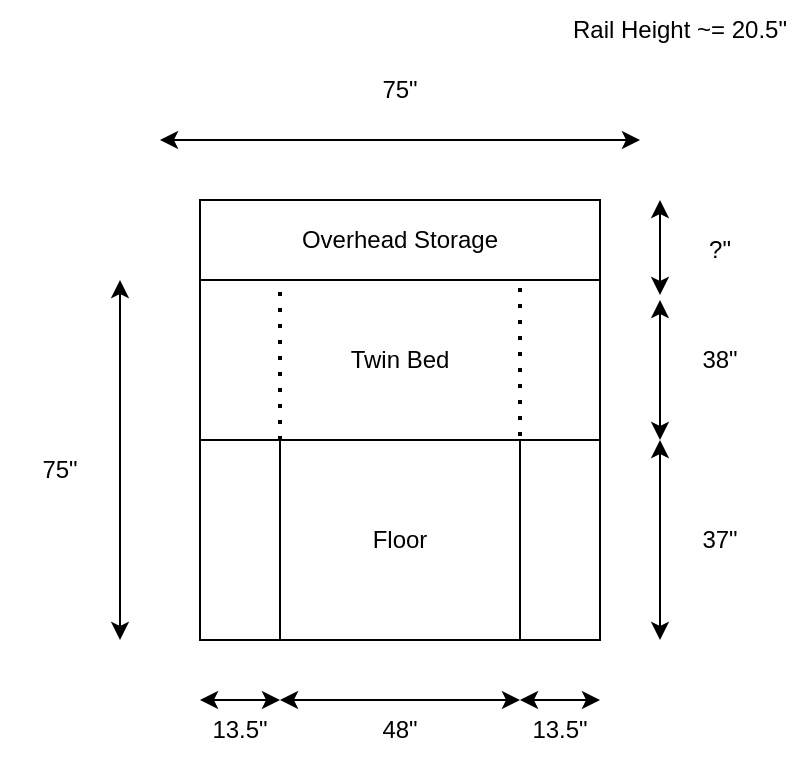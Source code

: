<mxfile version="24.7.17">
  <diagram name="Page-1" id="i5L14PQ4Lg5bCaqvjvrn">
    <mxGraphModel dx="989" dy="661" grid="1" gridSize="10" guides="1" tooltips="1" connect="1" arrows="1" fold="1" page="1" pageScale="1" pageWidth="850" pageHeight="1100" math="0" shadow="0">
      <root>
        <mxCell id="0" />
        <mxCell id="1" parent="0" />
        <mxCell id="RIEc3XqDvMyCX0XBeEIv-1" value="Floor" style="rounded=0;whiteSpace=wrap;html=1;" parent="1" vertex="1">
          <mxGeometry x="310" y="330" width="120" height="100" as="geometry" />
        </mxCell>
        <mxCell id="RIEc3XqDvMyCX0XBeEIv-2" value="" style="rounded=0;whiteSpace=wrap;html=1;" parent="1" vertex="1">
          <mxGeometry x="430" y="330" width="40" height="100" as="geometry" />
        </mxCell>
        <mxCell id="RIEc3XqDvMyCX0XBeEIv-3" value="" style="rounded=0;whiteSpace=wrap;html=1;" parent="1" vertex="1">
          <mxGeometry x="270" y="330" width="40" height="100" as="geometry" />
        </mxCell>
        <mxCell id="RIEc3XqDvMyCX0XBeEIv-5" value="Twin Bed" style="rounded=0;whiteSpace=wrap;html=1;" parent="1" vertex="1">
          <mxGeometry x="270" y="250" width="200" height="80" as="geometry" />
        </mxCell>
        <mxCell id="RIEc3XqDvMyCX0XBeEIv-6" value="" style="endArrow=classic;startArrow=classic;html=1;rounded=0;" parent="1" edge="1">
          <mxGeometry width="50" height="50" relative="1" as="geometry">
            <mxPoint x="500" y="260" as="sourcePoint" />
            <mxPoint x="500" y="330" as="targetPoint" />
          </mxGeometry>
        </mxCell>
        <mxCell id="RIEc3XqDvMyCX0XBeEIv-7" value="75&quot;" style="text;html=1;align=center;verticalAlign=middle;whiteSpace=wrap;rounded=0;" parent="1" vertex="1">
          <mxGeometry x="340" y="140" width="60" height="30" as="geometry" />
        </mxCell>
        <mxCell id="RIEc3XqDvMyCX0XBeEIv-8" value="38&quot;" style="text;html=1;align=center;verticalAlign=middle;whiteSpace=wrap;rounded=0;" parent="1" vertex="1">
          <mxGeometry x="500" y="275" width="60" height="30" as="geometry" />
        </mxCell>
        <mxCell id="RIEc3XqDvMyCX0XBeEIv-9" value="" style="endArrow=classic;startArrow=classic;html=1;rounded=0;" parent="1" edge="1">
          <mxGeometry width="50" height="50" relative="1" as="geometry">
            <mxPoint x="250" y="180" as="sourcePoint" />
            <mxPoint x="490" y="180" as="targetPoint" />
          </mxGeometry>
        </mxCell>
        <mxCell id="RIEc3XqDvMyCX0XBeEIv-10" value="" style="endArrow=classic;startArrow=classic;html=1;rounded=0;" parent="1" edge="1">
          <mxGeometry width="50" height="50" relative="1" as="geometry">
            <mxPoint x="310" y="460" as="sourcePoint" />
            <mxPoint x="430" y="460" as="targetPoint" />
          </mxGeometry>
        </mxCell>
        <mxCell id="RIEc3XqDvMyCX0XBeEIv-12" value="48&quot;" style="text;html=1;align=center;verticalAlign=middle;whiteSpace=wrap;rounded=0;" parent="1" vertex="1">
          <mxGeometry x="340" y="460" width="60" height="30" as="geometry" />
        </mxCell>
        <mxCell id="SUT7FqB4XopE_Ww1v_15-1" value="" style="endArrow=classic;startArrow=classic;html=1;rounded=0;" edge="1" parent="1">
          <mxGeometry width="50" height="50" relative="1" as="geometry">
            <mxPoint x="230" y="250" as="sourcePoint" />
            <mxPoint x="230" y="430" as="targetPoint" />
          </mxGeometry>
        </mxCell>
        <mxCell id="SUT7FqB4XopE_Ww1v_15-2" value="37&quot;" style="text;html=1;align=center;verticalAlign=middle;whiteSpace=wrap;rounded=0;" vertex="1" parent="1">
          <mxGeometry x="500" y="365" width="60" height="30" as="geometry" />
        </mxCell>
        <mxCell id="SUT7FqB4XopE_Ww1v_15-5" value="" style="endArrow=classic;startArrow=classic;html=1;rounded=0;" edge="1" parent="1">
          <mxGeometry width="50" height="50" relative="1" as="geometry">
            <mxPoint x="500" y="330" as="sourcePoint" />
            <mxPoint x="500" y="430" as="targetPoint" />
          </mxGeometry>
        </mxCell>
        <mxCell id="SUT7FqB4XopE_Ww1v_15-7" value="75&quot;" style="text;html=1;align=center;verticalAlign=middle;whiteSpace=wrap;rounded=0;" vertex="1" parent="1">
          <mxGeometry x="170" y="330" width="60" height="30" as="geometry" />
        </mxCell>
        <mxCell id="SUT7FqB4XopE_Ww1v_15-8" value="Overhead Storage" style="rounded=0;whiteSpace=wrap;html=1;" vertex="1" parent="1">
          <mxGeometry x="270" y="210" width="200" height="40" as="geometry" />
        </mxCell>
        <mxCell id="SUT7FqB4XopE_Ww1v_15-10" value="" style="endArrow=classic;startArrow=classic;html=1;rounded=0;" edge="1" parent="1">
          <mxGeometry width="50" height="50" relative="1" as="geometry">
            <mxPoint x="500" y="210" as="sourcePoint" />
            <mxPoint x="500" y="257.5" as="targetPoint" />
          </mxGeometry>
        </mxCell>
        <mxCell id="SUT7FqB4XopE_Ww1v_15-11" value="?&quot;" style="text;html=1;align=center;verticalAlign=middle;whiteSpace=wrap;rounded=0;" vertex="1" parent="1">
          <mxGeometry x="500" y="220" width="60" height="30" as="geometry" />
        </mxCell>
        <mxCell id="SUT7FqB4XopE_Ww1v_15-12" value="" style="endArrow=none;dashed=1;html=1;dashPattern=1 3;strokeWidth=2;rounded=0;entryX=0.2;entryY=0.023;entryDx=0;entryDy=0;exitX=0;exitY=0;exitDx=0;exitDy=0;entryPerimeter=0;" edge="1" parent="1" source="RIEc3XqDvMyCX0XBeEIv-1" target="RIEc3XqDvMyCX0XBeEIv-5">
          <mxGeometry width="50" height="50" relative="1" as="geometry">
            <mxPoint x="420" y="420" as="sourcePoint" />
            <mxPoint x="470" y="370" as="targetPoint" />
          </mxGeometry>
        </mxCell>
        <mxCell id="SUT7FqB4XopE_Ww1v_15-13" value="" style="endArrow=none;dashed=1;html=1;dashPattern=1 3;strokeWidth=2;rounded=0;entryX=0.2;entryY=0.023;entryDx=0;entryDy=0;exitX=0;exitY=0;exitDx=0;exitDy=0;entryPerimeter=0;" edge="1" parent="1">
          <mxGeometry width="50" height="50" relative="1" as="geometry">
            <mxPoint x="430" y="328" as="sourcePoint" />
            <mxPoint x="430" y="250" as="targetPoint" />
          </mxGeometry>
        </mxCell>
        <mxCell id="SUT7FqB4XopE_Ww1v_15-15" value="" style="endArrow=classic;startArrow=classic;html=1;rounded=0;" edge="1" parent="1">
          <mxGeometry width="50" height="50" relative="1" as="geometry">
            <mxPoint x="430" y="460" as="sourcePoint" />
            <mxPoint x="470" y="460" as="targetPoint" />
          </mxGeometry>
        </mxCell>
        <mxCell id="SUT7FqB4XopE_Ww1v_15-16" value="" style="endArrow=classic;startArrow=classic;html=1;rounded=0;" edge="1" parent="1">
          <mxGeometry width="50" height="50" relative="1" as="geometry">
            <mxPoint x="270" y="460" as="sourcePoint" />
            <mxPoint x="310" y="460" as="targetPoint" />
          </mxGeometry>
        </mxCell>
        <mxCell id="SUT7FqB4XopE_Ww1v_15-17" value="13.5&quot;" style="text;html=1;align=center;verticalAlign=middle;whiteSpace=wrap;rounded=0;" vertex="1" parent="1">
          <mxGeometry x="420" y="460" width="60" height="30" as="geometry" />
        </mxCell>
        <mxCell id="SUT7FqB4XopE_Ww1v_15-18" value="13.5&quot;" style="text;html=1;align=center;verticalAlign=middle;whiteSpace=wrap;rounded=0;" vertex="1" parent="1">
          <mxGeometry x="260" y="460" width="60" height="30" as="geometry" />
        </mxCell>
        <mxCell id="SUT7FqB4XopE_Ww1v_15-19" value="Rail Height ~= 20.5&quot;" style="text;html=1;align=center;verticalAlign=middle;whiteSpace=wrap;rounded=0;" vertex="1" parent="1">
          <mxGeometry x="450" y="110" width="120" height="30" as="geometry" />
        </mxCell>
      </root>
    </mxGraphModel>
  </diagram>
</mxfile>
